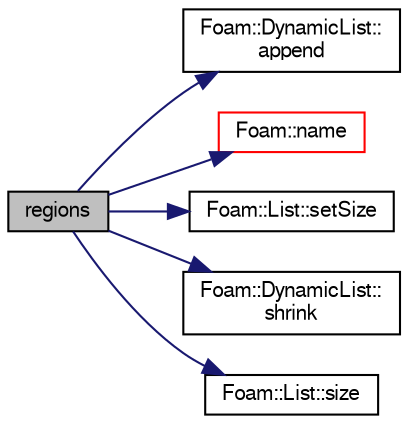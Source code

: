 digraph "regions"
{
  bgcolor="transparent";
  edge [fontname="FreeSans",fontsize="10",labelfontname="FreeSans",labelfontsize="10"];
  node [fontname="FreeSans",fontsize="10",shape=record];
  rankdir="LR";
  Node336 [label="regions",height=0.2,width=0.4,color="black", fillcolor="grey75", style="filled", fontcolor="black"];
  Node336 -> Node337 [color="midnightblue",fontsize="10",style="solid",fontname="FreeSans"];
  Node337 [label="Foam::DynamicList::\lappend",height=0.2,width=0.4,color="black",URL="$a25890.html#a7b67b42af715604376ad63a681dee6d8",tooltip="Append an element at the end of the list. "];
  Node336 -> Node338 [color="midnightblue",fontsize="10",style="solid",fontname="FreeSans"];
  Node338 [label="Foam::name",height=0.2,width=0.4,color="red",URL="$a21124.html#adcb0df2bd4953cb6bb390272d8263c3a",tooltip="Return a string representation of a complex. "];
  Node336 -> Node341 [color="midnightblue",fontsize="10",style="solid",fontname="FreeSans"];
  Node341 [label="Foam::List::setSize",height=0.2,width=0.4,color="black",URL="$a25694.html#aedb985ffeaf1bdbfeccc2a8730405703",tooltip="Reset size of List. "];
  Node336 -> Node342 [color="midnightblue",fontsize="10",style="solid",fontname="FreeSans"];
  Node342 [label="Foam::DynamicList::\lshrink",height=0.2,width=0.4,color="black",URL="$a25890.html#a88964e734acd91f096c914d0cc5a6e75",tooltip="Shrink the allocated space to the number of elements used. "];
  Node336 -> Node343 [color="midnightblue",fontsize="10",style="solid",fontname="FreeSans"];
  Node343 [label="Foam::List::size",height=0.2,width=0.4,color="black",URL="$a25694.html#a8a5f6fa29bd4b500caf186f60245b384",tooltip="Override size to be inconsistent with allocated storage. "];
}
